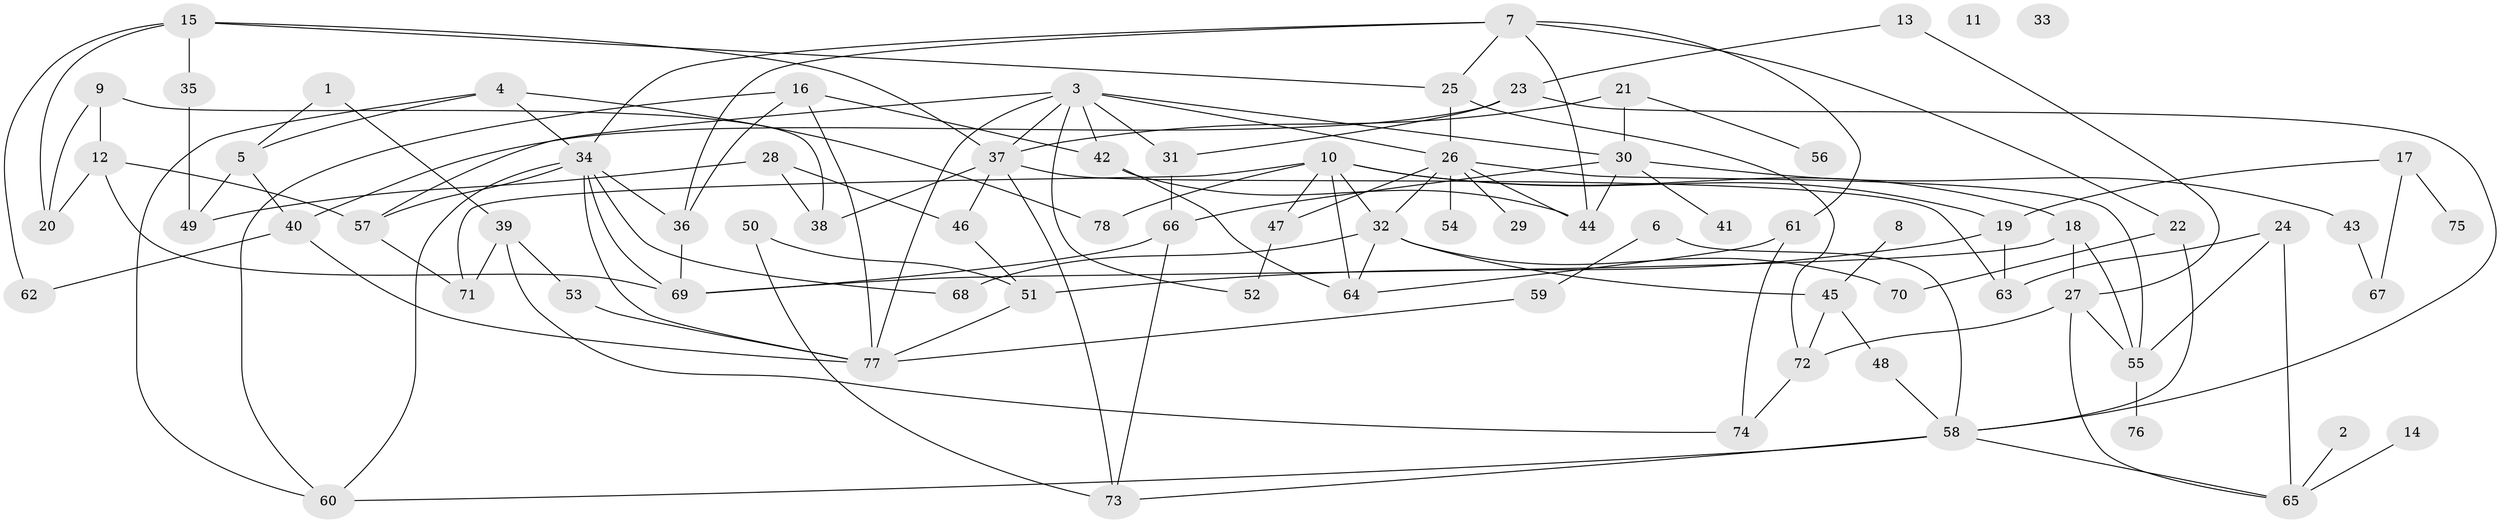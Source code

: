 // Generated by graph-tools (version 1.1) at 2025/25/03/09/25 03:25:16]
// undirected, 78 vertices, 133 edges
graph export_dot {
graph [start="1"]
  node [color=gray90,style=filled];
  1;
  2;
  3;
  4;
  5;
  6;
  7;
  8;
  9;
  10;
  11;
  12;
  13;
  14;
  15;
  16;
  17;
  18;
  19;
  20;
  21;
  22;
  23;
  24;
  25;
  26;
  27;
  28;
  29;
  30;
  31;
  32;
  33;
  34;
  35;
  36;
  37;
  38;
  39;
  40;
  41;
  42;
  43;
  44;
  45;
  46;
  47;
  48;
  49;
  50;
  51;
  52;
  53;
  54;
  55;
  56;
  57;
  58;
  59;
  60;
  61;
  62;
  63;
  64;
  65;
  66;
  67;
  68;
  69;
  70;
  71;
  72;
  73;
  74;
  75;
  76;
  77;
  78;
  1 -- 5;
  1 -- 39;
  2 -- 65;
  3 -- 26;
  3 -- 30;
  3 -- 31;
  3 -- 37;
  3 -- 42;
  3 -- 52;
  3 -- 57;
  3 -- 77;
  4 -- 5;
  4 -- 34;
  4 -- 60;
  4 -- 78;
  5 -- 40;
  5 -- 49;
  6 -- 58;
  6 -- 59;
  7 -- 22;
  7 -- 25;
  7 -- 34;
  7 -- 36;
  7 -- 44;
  7 -- 61;
  8 -- 45;
  9 -- 12;
  9 -- 20;
  9 -- 38;
  10 -- 18;
  10 -- 19;
  10 -- 32;
  10 -- 47;
  10 -- 64;
  10 -- 71;
  10 -- 78;
  12 -- 20;
  12 -- 57;
  12 -- 69;
  13 -- 23;
  13 -- 27;
  14 -- 65;
  15 -- 20;
  15 -- 25;
  15 -- 35;
  15 -- 37;
  15 -- 62;
  16 -- 36;
  16 -- 42;
  16 -- 60;
  16 -- 77;
  17 -- 19;
  17 -- 67;
  17 -- 75;
  18 -- 27;
  18 -- 55;
  18 -- 69;
  19 -- 51;
  19 -- 63;
  21 -- 30;
  21 -- 37;
  21 -- 56;
  22 -- 58;
  22 -- 70;
  23 -- 31;
  23 -- 40;
  23 -- 58;
  24 -- 55;
  24 -- 63;
  24 -- 65;
  25 -- 26;
  25 -- 72;
  26 -- 29;
  26 -- 32;
  26 -- 44;
  26 -- 47;
  26 -- 54;
  26 -- 55;
  27 -- 55;
  27 -- 65;
  27 -- 72;
  28 -- 38;
  28 -- 46;
  28 -- 49;
  30 -- 41;
  30 -- 43;
  30 -- 44;
  30 -- 66;
  31 -- 66;
  32 -- 45;
  32 -- 64;
  32 -- 68;
  32 -- 70;
  34 -- 36;
  34 -- 57;
  34 -- 60;
  34 -- 68;
  34 -- 69;
  34 -- 77;
  35 -- 49;
  36 -- 69;
  37 -- 38;
  37 -- 46;
  37 -- 63;
  37 -- 73;
  39 -- 53;
  39 -- 71;
  39 -- 74;
  40 -- 62;
  40 -- 77;
  42 -- 44;
  42 -- 64;
  43 -- 67;
  45 -- 48;
  45 -- 72;
  46 -- 51;
  47 -- 52;
  48 -- 58;
  50 -- 51;
  50 -- 73;
  51 -- 77;
  53 -- 77;
  55 -- 76;
  57 -- 71;
  58 -- 60;
  58 -- 65;
  58 -- 73;
  59 -- 77;
  61 -- 64;
  61 -- 74;
  66 -- 69;
  66 -- 73;
  72 -- 74;
}
